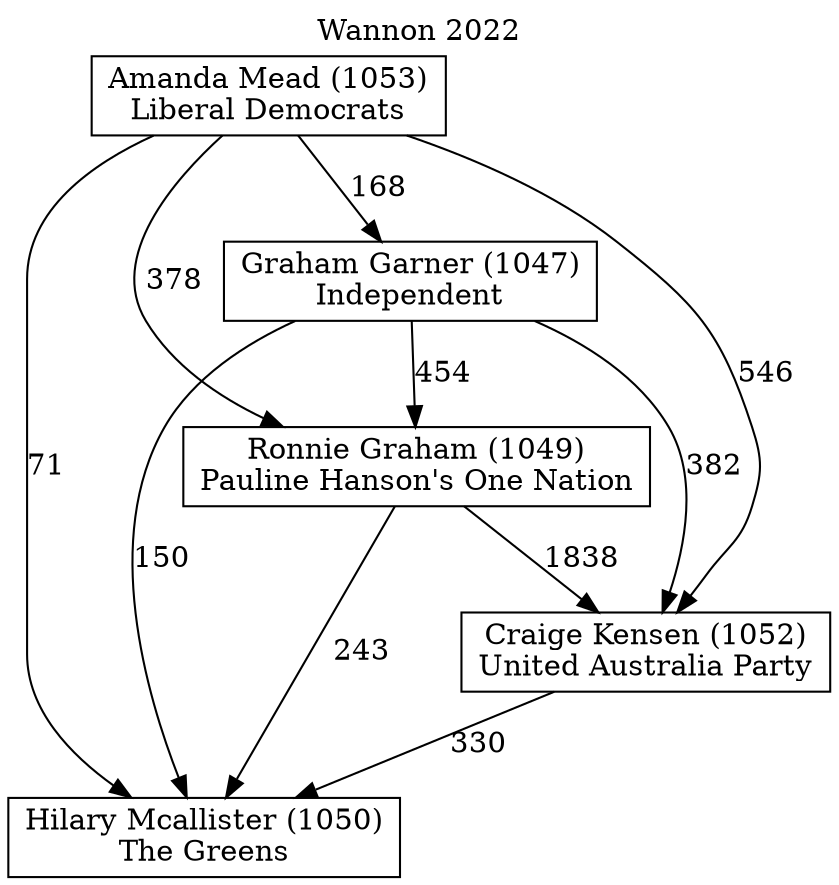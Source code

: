 // House preference flow
digraph "Hilary Mcallister (1050)_Wannon_2022" {
	graph [label="Wannon 2022" labelloc=t mclimit=10]
	node [shape=box]
	"Amanda Mead (1053)" [label="Amanda Mead (1053)
Liberal Democrats"]
	"Ronnie Graham (1049)" [label="Ronnie Graham (1049)
Pauline Hanson's One Nation"]
	"Graham Garner (1047)" [label="Graham Garner (1047)
Independent"]
	"Hilary Mcallister (1050)" [label="Hilary Mcallister (1050)
The Greens"]
	"Craige Kensen (1052)" [label="Craige Kensen (1052)
United Australia Party"]
	"Ronnie Graham (1049)" -> "Hilary Mcallister (1050)" [label=243]
	"Graham Garner (1047)" -> "Craige Kensen (1052)" [label=382]
	"Amanda Mead (1053)" -> "Graham Garner (1047)" [label=168]
	"Graham Garner (1047)" -> "Ronnie Graham (1049)" [label=454]
	"Amanda Mead (1053)" -> "Craige Kensen (1052)" [label=546]
	"Amanda Mead (1053)" -> "Ronnie Graham (1049)" [label=378]
	"Graham Garner (1047)" -> "Hilary Mcallister (1050)" [label=150]
	"Amanda Mead (1053)" -> "Hilary Mcallister (1050)" [label=71]
	"Craige Kensen (1052)" -> "Hilary Mcallister (1050)" [label=330]
	"Ronnie Graham (1049)" -> "Craige Kensen (1052)" [label=1838]
}
